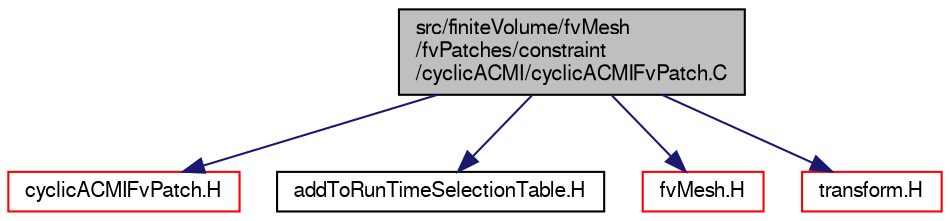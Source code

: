 digraph "src/finiteVolume/fvMesh/fvPatches/constraint/cyclicACMI/cyclicACMIFvPatch.C"
{
  bgcolor="transparent";
  edge [fontname="FreeSans",fontsize="10",labelfontname="FreeSans",labelfontsize="10"];
  node [fontname="FreeSans",fontsize="10",shape=record];
  Node1 [label="src/finiteVolume/fvMesh\l/fvPatches/constraint\l/cyclicACMI/cyclicACMIFvPatch.C",height=0.2,width=0.4,color="black", fillcolor="grey75", style="filled" fontcolor="black"];
  Node1 -> Node2 [color="midnightblue",fontsize="10",style="solid",fontname="FreeSans"];
  Node2 [label="cyclicACMIFvPatch.H",height=0.2,width=0.4,color="red",URL="$a05458.html"];
  Node1 -> Node3 [color="midnightblue",fontsize="10",style="solid",fontname="FreeSans"];
  Node3 [label="addToRunTimeSelectionTable.H",height=0.2,width=0.4,color="black",URL="$a07378.html",tooltip="Macros for easy insertion into run-time selection tables. "];
  Node1 -> Node4 [color="midnightblue",fontsize="10",style="solid",fontname="FreeSans"];
  Node4 [label="fvMesh.H",height=0.2,width=0.4,color="red",URL="$a05439.html"];
  Node1 -> Node5 [color="midnightblue",fontsize="10",style="solid",fontname="FreeSans"];
  Node5 [label="transform.H",height=0.2,width=0.4,color="red",URL="$a08563.html",tooltip="3D tensor transformation operations. "];
}
